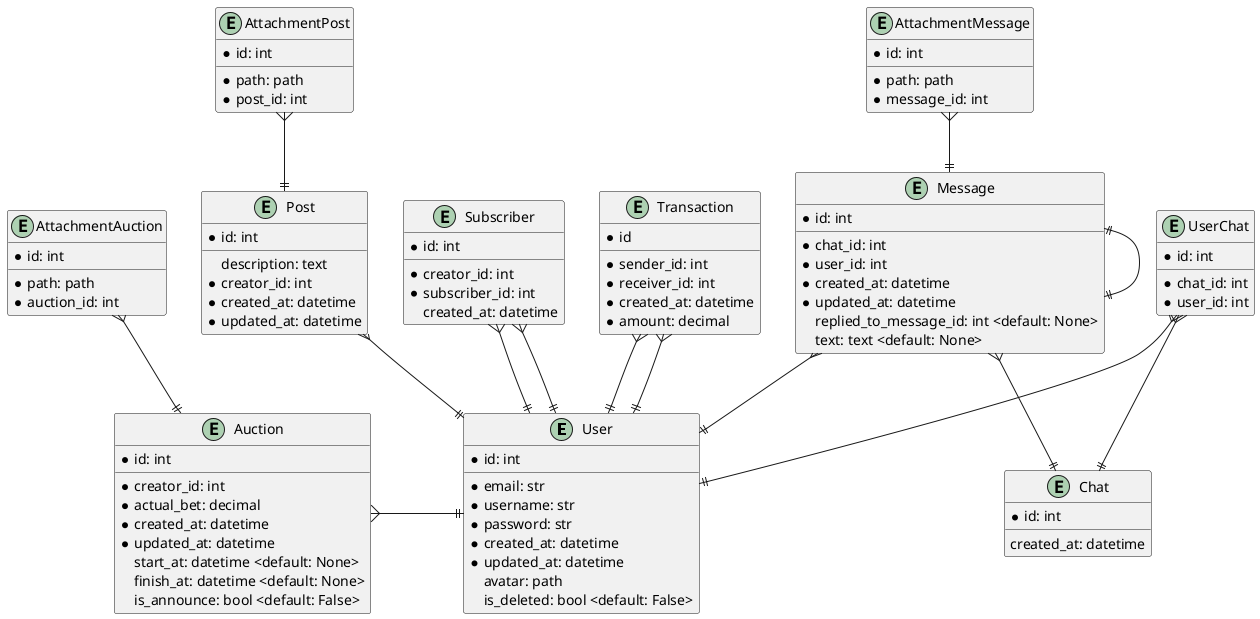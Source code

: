 @startuml
entity User{
*id: int
__
*email: str
*username: str
*password: str
*created_at: datetime
*updated_at: datetime
avatar: path
is_deleted: bool <default: False>
}

entity Post{
*id: int
__
description: text
*creator_id: int
*created_at: datetime
*updated_at: datetime
}

entity Chat{
*id: int
__
created_at: datetime
}

entity Message{
*id: int
__
*chat_id: int
*user_id: int
*created_at: datetime
*updated_at: datetime
replied_to_message_id: int <default: None>
text: text <default: None>
}

entity AttachmentPost{
*id: int
__
*path: path
*post_id: int
}

entity AttachmentMessage{
*id: int
__
*path: path
*message_id: int
}

entity AttachmentAuction{
*id: int
__
*path: path
*auction_id: int
}

entity Subscriber{
*id: int
__
*creator_id: int
*subscriber_id: int
created_at: datetime
}

entity Auction{
*id: int
__
*creator_id: int
*actual_bet: decimal
*created_at: datetime
*updated_at: datetime
start_at: datetime <default: None>
finish_at: datetime <default: None>
is_announce: bool <default: False>
}

entity UserChat{
*id: int
__
*chat_id: int
*user_id: int
}

entity Transaction {
*id
__
*sender_id: int
*receiver_id: int
*created_at: datetime
*amount: decimal
}

Subscriber }--|| User
Subscriber }--|| User

Transaction }--|| User
Transaction }--|| User

Post }--|| User

Auction }-|| User

UserChat }--|| User
UserChat }--|| Chat

Message }--|| User
Message }--|| Chat
Message ||--|| Message

AttachmentMessage }--|| Message
AttachmentPost }--|| Post
AttachmentAuction }--|| Auction
@enduml